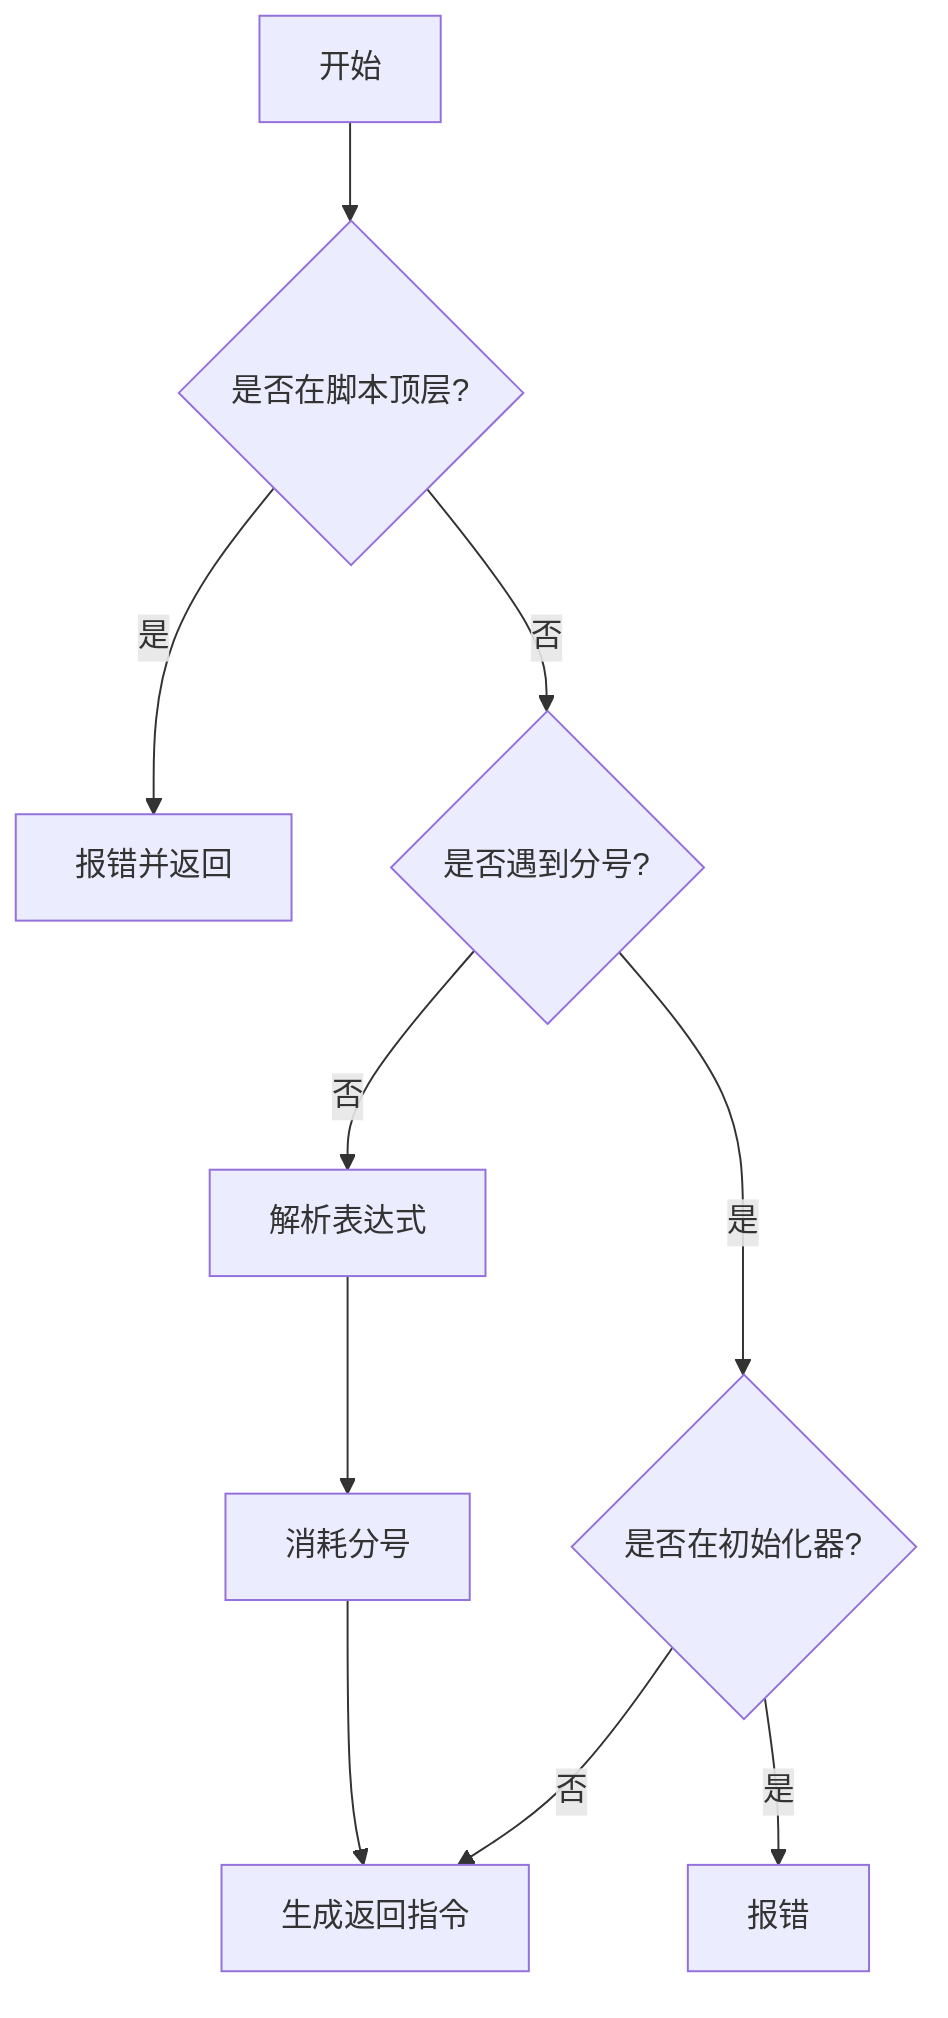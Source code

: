 flowchart TD
    A[开始] --> B{是否在脚本顶层?}
    B -->|是| C[报错并返回]
    B -->|否| D{是否遇到分号?}
    D -->|否| E[解析表达式]
    E --> F[消耗分号]
    F --> G[生成返回指令]
    D -->|是| H{是否在初始化器?}
    H -->|是| I[报错]
    H -->|否| G[生成返回指令]